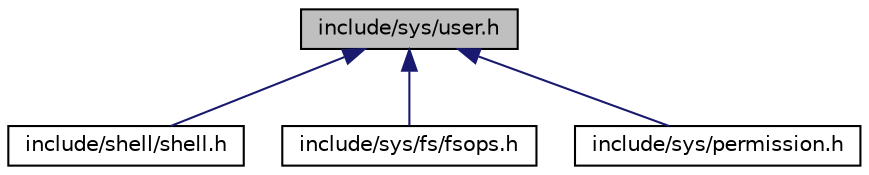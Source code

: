 digraph "include/sys/user.h"
{
 // LATEX_PDF_SIZE
  edge [fontname="Helvetica",fontsize="10",labelfontname="Helvetica",labelfontsize="10"];
  node [fontname="Helvetica",fontsize="10",shape=record];
  Node1 [label="include/sys/user.h",height=0.2,width=0.4,color="black", fillcolor="grey75", style="filled", fontcolor="black",tooltip="定义用户信息和用户操作。"];
  Node1 -> Node2 [dir="back",color="midnightblue",fontsize="10",style="solid",fontname="Helvetica"];
  Node2 [label="include/shell/shell.h",height=0.2,width=0.4,color="black", fillcolor="white", style="filled",URL="$shell_8h.html",tooltip="定义交互终端的核心。"];
  Node1 -> Node3 [dir="back",color="midnightblue",fontsize="10",style="solid",fontname="Helvetica"];
  Node3 [label="include/sys/fs/fsops.h",height=0.2,width=0.4,color="black", fillcolor="white", style="filled",URL="$fsops_8h.html",tooltip="文件系统的核心操作。"];
  Node1 -> Node4 [dir="back",color="midnightblue",fontsize="10",style="solid",fontname="Helvetica"];
  Node4 [label="include/sys/permission.h",height=0.2,width=0.4,color="black", fillcolor="white", style="filled",URL="$permission_8h.html",tooltip="文件权限的验证操作。"];
}
